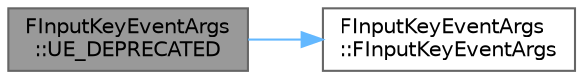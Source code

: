 digraph "FInputKeyEventArgs::UE_DEPRECATED"
{
 // INTERACTIVE_SVG=YES
 // LATEX_PDF_SIZE
  bgcolor="transparent";
  edge [fontname=Helvetica,fontsize=10,labelfontname=Helvetica,labelfontsize=10];
  node [fontname=Helvetica,fontsize=10,shape=box,height=0.2,width=0.4];
  rankdir="LR";
  Node1 [id="Node000001",label="FInputKeyEventArgs\l::UE_DEPRECATED",height=0.2,width=0.4,color="gray40", fillcolor="grey60", style="filled", fontcolor="black",tooltip=" "];
  Node1 -> Node2 [id="edge1_Node000001_Node000002",color="steelblue1",style="solid",tooltip=" "];
  Node2 [id="Node000002",label="FInputKeyEventArgs\l::FInputKeyEventArgs",height=0.2,width=0.4,color="grey40", fillcolor="white", style="filled",URL="$d4/dc0/structFInputKeyEventArgs.html#af02ecec21dfa733e0423e9a3f1e54392",tooltip=" "];
}
